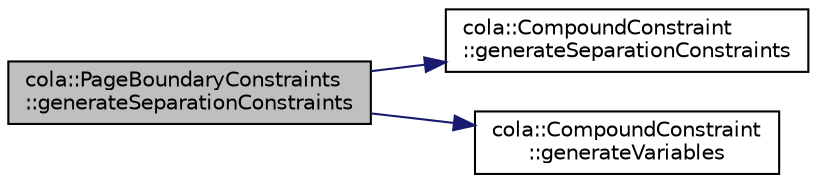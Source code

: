 digraph "cola::PageBoundaryConstraints::generateSeparationConstraints"
{
  edge [fontname="Helvetica",fontsize="10",labelfontname="Helvetica",labelfontsize="10"];
  node [fontname="Helvetica",fontsize="10",shape=record];
  rankdir="LR";
  Node4 [label="cola::PageBoundaryConstraints\l::generateSeparationConstraints",height=0.2,width=0.4,color="black", fillcolor="grey75", style="filled", fontcolor="black"];
  Node4 -> Node5 [color="midnightblue",fontsize="10",style="solid",fontname="Helvetica"];
  Node5 [label="cola::CompoundConstraint\l::generateSeparationConstraints",height=0.2,width=0.4,color="black", fillcolor="white", style="filled",URL="$classcola_1_1CompoundConstraint.html#a396a4f40343f7e66dd1dd2db89664386",tooltip="Implemented by the compound constraint to generate the low-level separation constraints in the given ..."];
  Node4 -> Node6 [color="midnightblue",fontsize="10",style="solid",fontname="Helvetica"];
  Node6 [label="cola::CompoundConstraint\l::generateVariables",height=0.2,width=0.4,color="black", fillcolor="white", style="filled",URL="$classcola_1_1CompoundConstraint.html#a5a40e6f388b8f4f2b8d9e253bc03b1ea",tooltip="Implemented by the compound constraint to generate any additional required variables in the given dim..."];
}
